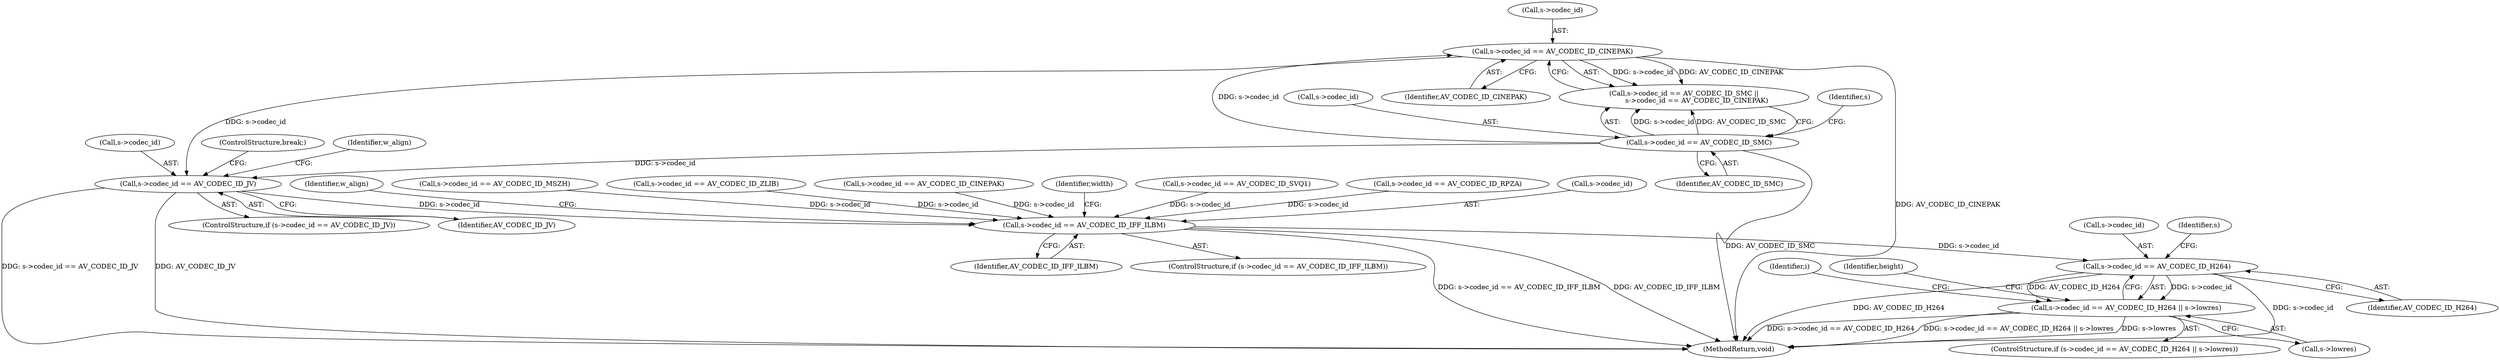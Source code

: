 digraph "1_FFmpeg_2080bc33717955a0e4268e738acf8c1eeddbf8cb@del" {
"1000305" [label="(Call,s->codec_id == AV_CODEC_ID_JV)"];
"1000292" [label="(Call,s->codec_id == AV_CODEC_ID_CINEPAK)"];
"1000287" [label="(Call,s->codec_id == AV_CODEC_ID_SMC)"];
"1000357" [label="(Call,s->codec_id == AV_CODEC_ID_IFF_ILBM)"];
"1000384" [label="(Call,s->codec_id == AV_CODEC_ID_H264)"];
"1000383" [label="(Call,s->codec_id == AV_CODEC_ID_H264 || s->lowres)"];
"1000296" [label="(Identifier,AV_CODEC_ID_CINEPAK)"];
"1000321" [label="(Call,s->codec_id == AV_CODEC_ID_MSZH)"];
"1000341" [label="(Call,s->codec_id == AV_CODEC_ID_CINEPAK)"];
"1000317" [label="(ControlStructure,break;)"];
"1000361" [label="(Identifier,AV_CODEC_ID_IFF_ILBM)"];
"1000291" [label="(Identifier,AV_CODEC_ID_SMC)"];
"1000389" [label="(Call,s->lowres)"];
"1000385" [label="(Call,s->codec_id)"];
"1000326" [label="(Call,s->codec_id == AV_CODEC_ID_ZLIB)"];
"1000294" [label="(Identifier,s)"];
"1000312" [label="(Identifier,w_align)"];
"1000288" [label="(Call,s->codec_id)"];
"1000304" [label="(ControlStructure,if (s->codec_id == AV_CODEC_ID_JV))"];
"1000418" [label="(MethodReturn,void)"];
"1000384" [label="(Call,s->codec_id == AV_CODEC_ID_H264)"];
"1000390" [label="(Identifier,s)"];
"1000292" [label="(Call,s->codec_id == AV_CODEC_ID_CINEPAK)"];
"1000370" [label="(Identifier,width)"];
"1000309" [label="(Identifier,AV_CODEC_ID_JV)"];
"1000383" [label="(Call,s->codec_id == AV_CODEC_ID_H264 || s->lowres)"];
"1000306" [label="(Call,s->codec_id)"];
"1000254" [label="(Call,s->codec_id == AV_CODEC_ID_SVQ1)"];
"1000382" [label="(ControlStructure,if (s->codec_id == AV_CODEC_ID_H264 || s->lowres))"];
"1000286" [label="(Call,s->codec_id == AV_CODEC_ID_SMC ||\n            s->codec_id == AV_CODEC_ID_CINEPAK)"];
"1000269" [label="(Call,s->codec_id == AV_CODEC_ID_RPZA)"];
"1000305" [label="(Call,s->codec_id == AV_CODEC_ID_JV)"];
"1000406" [label="(Identifier,i)"];
"1000287" [label="(Call,s->codec_id == AV_CODEC_ID_SMC)"];
"1000357" [label="(Call,s->codec_id == AV_CODEC_ID_IFF_ILBM)"];
"1000356" [label="(ControlStructure,if (s->codec_id == AV_CODEC_ID_IFF_ILBM))"];
"1000358" [label="(Call,s->codec_id)"];
"1000388" [label="(Identifier,AV_CODEC_ID_H264)"];
"1000364" [label="(Identifier,w_align)"];
"1000293" [label="(Call,s->codec_id)"];
"1000395" [label="(Identifier,height)"];
"1000305" -> "1000304"  [label="AST: "];
"1000305" -> "1000309"  [label="CFG: "];
"1000306" -> "1000305"  [label="AST: "];
"1000309" -> "1000305"  [label="AST: "];
"1000312" -> "1000305"  [label="CFG: "];
"1000317" -> "1000305"  [label="CFG: "];
"1000305" -> "1000418"  [label="DDG: s->codec_id == AV_CODEC_ID_JV"];
"1000305" -> "1000418"  [label="DDG: AV_CODEC_ID_JV"];
"1000292" -> "1000305"  [label="DDG: s->codec_id"];
"1000287" -> "1000305"  [label="DDG: s->codec_id"];
"1000305" -> "1000357"  [label="DDG: s->codec_id"];
"1000292" -> "1000286"  [label="AST: "];
"1000292" -> "1000296"  [label="CFG: "];
"1000293" -> "1000292"  [label="AST: "];
"1000296" -> "1000292"  [label="AST: "];
"1000286" -> "1000292"  [label="CFG: "];
"1000292" -> "1000418"  [label="DDG: AV_CODEC_ID_CINEPAK"];
"1000292" -> "1000286"  [label="DDG: s->codec_id"];
"1000292" -> "1000286"  [label="DDG: AV_CODEC_ID_CINEPAK"];
"1000287" -> "1000292"  [label="DDG: s->codec_id"];
"1000287" -> "1000286"  [label="AST: "];
"1000287" -> "1000291"  [label="CFG: "];
"1000288" -> "1000287"  [label="AST: "];
"1000291" -> "1000287"  [label="AST: "];
"1000294" -> "1000287"  [label="CFG: "];
"1000286" -> "1000287"  [label="CFG: "];
"1000287" -> "1000418"  [label="DDG: AV_CODEC_ID_SMC"];
"1000287" -> "1000286"  [label="DDG: s->codec_id"];
"1000287" -> "1000286"  [label="DDG: AV_CODEC_ID_SMC"];
"1000357" -> "1000356"  [label="AST: "];
"1000357" -> "1000361"  [label="CFG: "];
"1000358" -> "1000357"  [label="AST: "];
"1000361" -> "1000357"  [label="AST: "];
"1000364" -> "1000357"  [label="CFG: "];
"1000370" -> "1000357"  [label="CFG: "];
"1000357" -> "1000418"  [label="DDG: AV_CODEC_ID_IFF_ILBM"];
"1000357" -> "1000418"  [label="DDG: s->codec_id == AV_CODEC_ID_IFF_ILBM"];
"1000254" -> "1000357"  [label="DDG: s->codec_id"];
"1000341" -> "1000357"  [label="DDG: s->codec_id"];
"1000321" -> "1000357"  [label="DDG: s->codec_id"];
"1000269" -> "1000357"  [label="DDG: s->codec_id"];
"1000326" -> "1000357"  [label="DDG: s->codec_id"];
"1000357" -> "1000384"  [label="DDG: s->codec_id"];
"1000384" -> "1000383"  [label="AST: "];
"1000384" -> "1000388"  [label="CFG: "];
"1000385" -> "1000384"  [label="AST: "];
"1000388" -> "1000384"  [label="AST: "];
"1000390" -> "1000384"  [label="CFG: "];
"1000383" -> "1000384"  [label="CFG: "];
"1000384" -> "1000418"  [label="DDG: AV_CODEC_ID_H264"];
"1000384" -> "1000418"  [label="DDG: s->codec_id"];
"1000384" -> "1000383"  [label="DDG: s->codec_id"];
"1000384" -> "1000383"  [label="DDG: AV_CODEC_ID_H264"];
"1000383" -> "1000382"  [label="AST: "];
"1000383" -> "1000389"  [label="CFG: "];
"1000389" -> "1000383"  [label="AST: "];
"1000395" -> "1000383"  [label="CFG: "];
"1000406" -> "1000383"  [label="CFG: "];
"1000383" -> "1000418"  [label="DDG: s->lowres"];
"1000383" -> "1000418"  [label="DDG: s->codec_id == AV_CODEC_ID_H264"];
"1000383" -> "1000418"  [label="DDG: s->codec_id == AV_CODEC_ID_H264 || s->lowres"];
}

